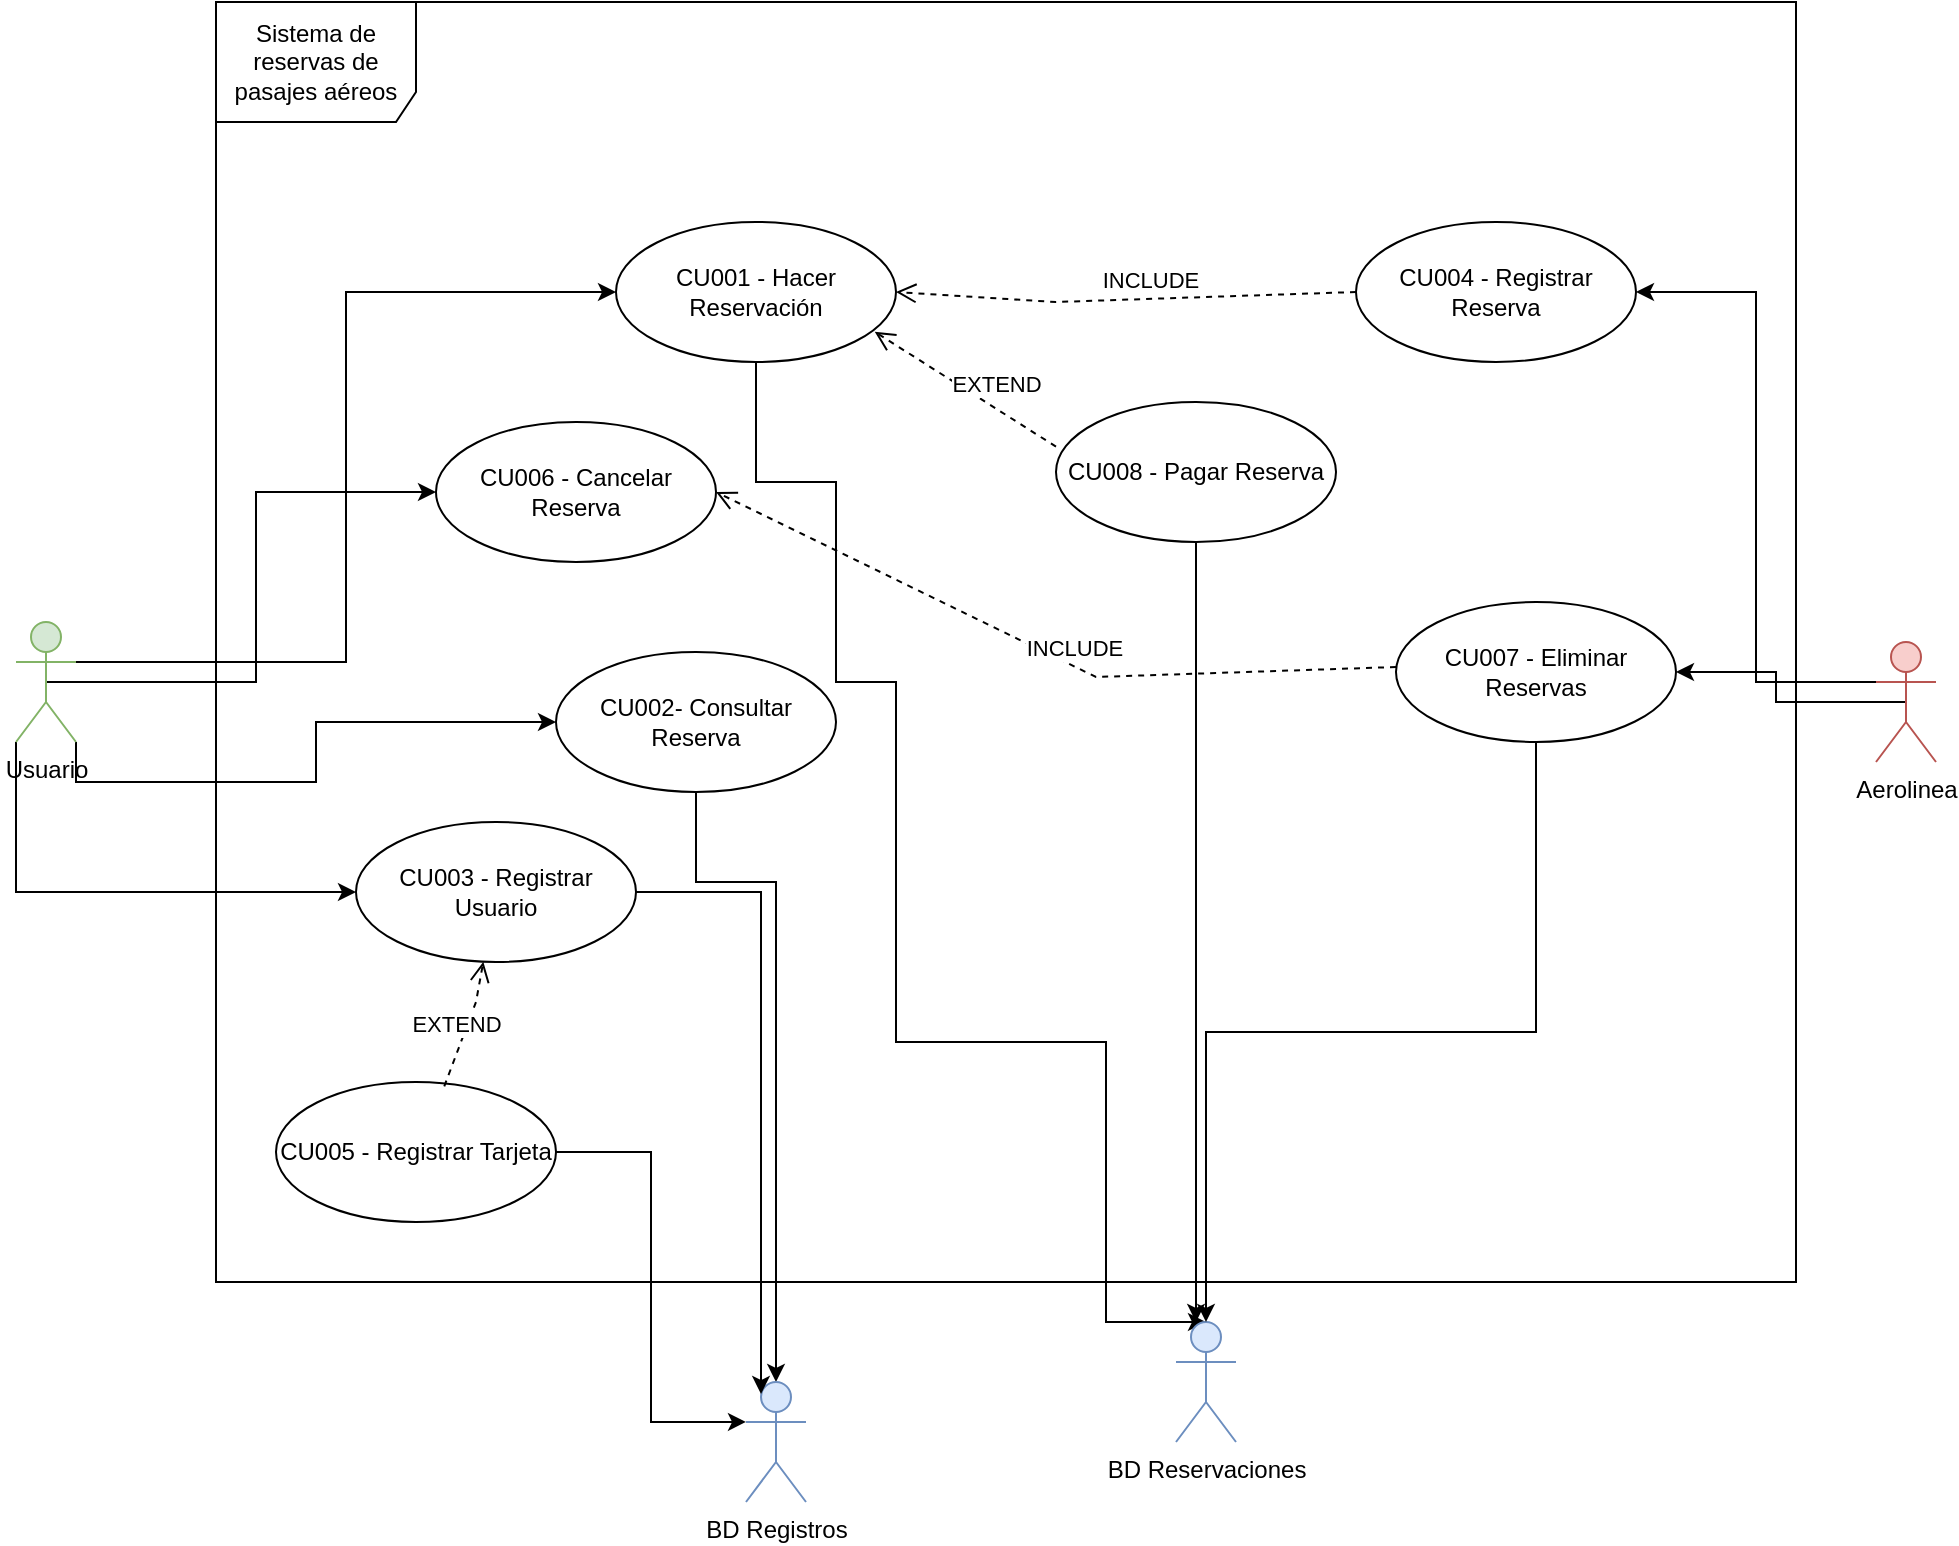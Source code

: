 <mxfile version="20.4.0" type="device"><diagram id="qN5Yog9m3NcNYrI_G46H" name="Página-1"><mxGraphModel dx="1980" dy="608" grid="1" gridSize="10" guides="1" tooltips="1" connect="1" arrows="1" fold="1" page="1" pageScale="1" pageWidth="827" pageHeight="1169" math="0" shadow="0"><root><mxCell id="0"/><mxCell id="1" parent="0"/><mxCell id="XXxEJHG7Bf7oKZWcPrCG-1" value="Sistema de reservas de pasajes aéreos" style="shape=umlFrame;whiteSpace=wrap;html=1;width=100;height=60;" vertex="1" parent="1"><mxGeometry x="80" width="790" height="640" as="geometry"/></mxCell><mxCell id="XXxEJHG7Bf7oKZWcPrCG-6" style="edgeStyle=orthogonalEdgeStyle;rounded=0;orthogonalLoop=1;jettySize=auto;html=1;exitX=1;exitY=0.333;exitDx=0;exitDy=0;exitPerimeter=0;entryX=0;entryY=0.5;entryDx=0;entryDy=0;" edge="1" parent="1" source="XXxEJHG7Bf7oKZWcPrCG-2" target="XXxEJHG7Bf7oKZWcPrCG-3"><mxGeometry relative="1" as="geometry"/></mxCell><mxCell id="XXxEJHG7Bf7oKZWcPrCG-11" style="edgeStyle=orthogonalEdgeStyle;rounded=0;orthogonalLoop=1;jettySize=auto;html=1;exitX=1;exitY=1;exitDx=0;exitDy=0;exitPerimeter=0;entryX=0;entryY=0.5;entryDx=0;entryDy=0;" edge="1" parent="1" source="XXxEJHG7Bf7oKZWcPrCG-2" target="XXxEJHG7Bf7oKZWcPrCG-9"><mxGeometry relative="1" as="geometry"/></mxCell><mxCell id="XXxEJHG7Bf7oKZWcPrCG-27" style="edgeStyle=orthogonalEdgeStyle;rounded=0;orthogonalLoop=1;jettySize=auto;html=1;exitX=0;exitY=1;exitDx=0;exitDy=0;exitPerimeter=0;entryX=0;entryY=0.5;entryDx=0;entryDy=0;" edge="1" parent="1" source="XXxEJHG7Bf7oKZWcPrCG-2" target="XXxEJHG7Bf7oKZWcPrCG-26"><mxGeometry relative="1" as="geometry"/></mxCell><mxCell id="XXxEJHG7Bf7oKZWcPrCG-33" style="edgeStyle=orthogonalEdgeStyle;rounded=0;orthogonalLoop=1;jettySize=auto;html=1;exitX=0.5;exitY=0.5;exitDx=0;exitDy=0;exitPerimeter=0;entryX=0;entryY=0.5;entryDx=0;entryDy=0;" edge="1" parent="1" source="XXxEJHG7Bf7oKZWcPrCG-2" target="XXxEJHG7Bf7oKZWcPrCG-32"><mxGeometry relative="1" as="geometry"/></mxCell><mxCell id="XXxEJHG7Bf7oKZWcPrCG-2" value="Usuario" style="shape=umlActor;verticalLabelPosition=bottom;verticalAlign=top;html=1;fillColor=#d5e8d4;strokeColor=#82b366;" vertex="1" parent="1"><mxGeometry x="-20" y="310" width="30" height="60" as="geometry"/></mxCell><mxCell id="XXxEJHG7Bf7oKZWcPrCG-21" style="edgeStyle=orthogonalEdgeStyle;rounded=0;orthogonalLoop=1;jettySize=auto;html=1;exitX=0.5;exitY=1;exitDx=0;exitDy=0;entryX=0.5;entryY=0;entryDx=0;entryDy=0;entryPerimeter=0;" edge="1" parent="1" source="XXxEJHG7Bf7oKZWcPrCG-3" target="XXxEJHG7Bf7oKZWcPrCG-16"><mxGeometry relative="1" as="geometry"><Array as="points"><mxPoint x="390" y="240"/><mxPoint x="390" y="340"/><mxPoint x="420" y="340"/><mxPoint x="420" y="520"/><mxPoint x="525" y="520"/></Array></mxGeometry></mxCell><mxCell id="XXxEJHG7Bf7oKZWcPrCG-3" value="CU001 - Hacer Reservación" style="ellipse;whiteSpace=wrap;html=1;" vertex="1" parent="1"><mxGeometry x="280" y="110" width="140" height="70" as="geometry"/></mxCell><mxCell id="XXxEJHG7Bf7oKZWcPrCG-24" style="edgeStyle=orthogonalEdgeStyle;rounded=0;orthogonalLoop=1;jettySize=auto;html=1;exitX=0.5;exitY=1;exitDx=0;exitDy=0;entryX=0.5;entryY=0;entryDx=0;entryDy=0;entryPerimeter=0;" edge="1" parent="1" source="XXxEJHG7Bf7oKZWcPrCG-9" target="XXxEJHG7Bf7oKZWcPrCG-12"><mxGeometry relative="1" as="geometry"><Array as="points"><mxPoint x="360" y="440"/><mxPoint x="360" y="690"/></Array></mxGeometry></mxCell><mxCell id="XXxEJHG7Bf7oKZWcPrCG-9" value="CU002- Consultar Reserva" style="ellipse;whiteSpace=wrap;html=1;" vertex="1" parent="1"><mxGeometry x="250" y="325" width="140" height="70" as="geometry"/></mxCell><mxCell id="XXxEJHG7Bf7oKZWcPrCG-12" value="BD Registros" style="shape=umlActor;verticalLabelPosition=bottom;verticalAlign=top;html=1;fillColor=#dae8fc;strokeColor=#6c8ebf;" vertex="1" parent="1"><mxGeometry x="345" y="690" width="30" height="60" as="geometry"/></mxCell><mxCell id="XXxEJHG7Bf7oKZWcPrCG-16" value="BD Reservaciones&lt;br&gt;" style="shape=umlActor;verticalLabelPosition=bottom;verticalAlign=top;html=1;fillColor=#dae8fc;strokeColor=#6c8ebf;" vertex="1" parent="1"><mxGeometry x="560" y="660" width="30" height="60" as="geometry"/></mxCell><mxCell id="XXxEJHG7Bf7oKZWcPrCG-23" style="edgeStyle=orthogonalEdgeStyle;rounded=0;orthogonalLoop=1;jettySize=auto;html=1;exitX=0;exitY=0.333;exitDx=0;exitDy=0;exitPerimeter=0;entryX=1;entryY=0.5;entryDx=0;entryDy=0;" edge="1" parent="1" source="XXxEJHG7Bf7oKZWcPrCG-17" target="XXxEJHG7Bf7oKZWcPrCG-22"><mxGeometry relative="1" as="geometry"/></mxCell><mxCell id="XXxEJHG7Bf7oKZWcPrCG-37" style="edgeStyle=orthogonalEdgeStyle;rounded=0;orthogonalLoop=1;jettySize=auto;html=1;exitX=0.5;exitY=0.5;exitDx=0;exitDy=0;exitPerimeter=0;entryX=1;entryY=0.5;entryDx=0;entryDy=0;" edge="1" parent="1" source="XXxEJHG7Bf7oKZWcPrCG-17" target="XXxEJHG7Bf7oKZWcPrCG-34"><mxGeometry relative="1" as="geometry"/></mxCell><mxCell id="XXxEJHG7Bf7oKZWcPrCG-17" value="Aerolinea&lt;br&gt;" style="shape=umlActor;verticalLabelPosition=bottom;verticalAlign=top;html=1;fillColor=#f8cecc;strokeColor=#b85450;" vertex="1" parent="1"><mxGeometry x="910" y="320" width="30" height="60" as="geometry"/></mxCell><mxCell id="XXxEJHG7Bf7oKZWcPrCG-22" value="CU004 - Registrar Reserva" style="ellipse;whiteSpace=wrap;html=1;" vertex="1" parent="1"><mxGeometry x="650" y="110" width="140" height="70" as="geometry"/></mxCell><mxCell id="XXxEJHG7Bf7oKZWcPrCG-25" value="INCLUDE&lt;br&gt;" style="html=1;verticalAlign=bottom;endArrow=open;dashed=1;endSize=8;rounded=0;exitX=0;exitY=0.5;exitDx=0;exitDy=0;entryX=1;entryY=0.5;entryDx=0;entryDy=0;" edge="1" parent="1" source="XXxEJHG7Bf7oKZWcPrCG-22" target="XXxEJHG7Bf7oKZWcPrCG-3"><mxGeometry x="-0.101" relative="1" as="geometry"><mxPoint x="510" y="320" as="sourcePoint"/><mxPoint x="430" y="320" as="targetPoint"/><Array as="points"><mxPoint x="500" y="150"/></Array><mxPoint as="offset"/></mxGeometry></mxCell><mxCell id="XXxEJHG7Bf7oKZWcPrCG-28" style="edgeStyle=orthogonalEdgeStyle;rounded=0;orthogonalLoop=1;jettySize=auto;html=1;exitX=1;exitY=0.5;exitDx=0;exitDy=0;entryX=0.25;entryY=0.1;entryDx=0;entryDy=0;entryPerimeter=0;" edge="1" parent="1" source="XXxEJHG7Bf7oKZWcPrCG-26" target="XXxEJHG7Bf7oKZWcPrCG-12"><mxGeometry relative="1" as="geometry"/></mxCell><mxCell id="XXxEJHG7Bf7oKZWcPrCG-26" value="CU003 - Registrar Usuario" style="ellipse;whiteSpace=wrap;html=1;" vertex="1" parent="1"><mxGeometry x="150" y="410" width="140" height="70" as="geometry"/></mxCell><mxCell id="XXxEJHG7Bf7oKZWcPrCG-31" style="edgeStyle=orthogonalEdgeStyle;rounded=0;orthogonalLoop=1;jettySize=auto;html=1;exitX=1;exitY=0.5;exitDx=0;exitDy=0;entryX=0;entryY=0.333;entryDx=0;entryDy=0;entryPerimeter=0;" edge="1" parent="1" source="XXxEJHG7Bf7oKZWcPrCG-29" target="XXxEJHG7Bf7oKZWcPrCG-12"><mxGeometry relative="1" as="geometry"/></mxCell><mxCell id="XXxEJHG7Bf7oKZWcPrCG-29" value="CU005 - Registrar Tarjeta" style="ellipse;whiteSpace=wrap;html=1;" vertex="1" parent="1"><mxGeometry x="110" y="540" width="140" height="70" as="geometry"/></mxCell><mxCell id="XXxEJHG7Bf7oKZWcPrCG-30" value="EXTEND&lt;br&gt;" style="html=1;verticalAlign=bottom;endArrow=open;dashed=1;endSize=8;rounded=0;exitX=0.601;exitY=0.031;exitDx=0;exitDy=0;exitPerimeter=0;" edge="1" parent="1" source="XXxEJHG7Bf7oKZWcPrCG-29" target="XXxEJHG7Bf7oKZWcPrCG-26"><mxGeometry x="-0.304" y="2" relative="1" as="geometry"><mxPoint x="200" y="530" as="sourcePoint"/><mxPoint x="120" y="530" as="targetPoint"/><Array as="points"><mxPoint x="210" y="500"/></Array><mxPoint as="offset"/></mxGeometry></mxCell><mxCell id="XXxEJHG7Bf7oKZWcPrCG-32" value="CU006 - Cancelar Reserva" style="ellipse;whiteSpace=wrap;html=1;" vertex="1" parent="1"><mxGeometry x="190" y="210" width="140" height="70" as="geometry"/></mxCell><mxCell id="XXxEJHG7Bf7oKZWcPrCG-38" style="edgeStyle=orthogonalEdgeStyle;rounded=0;orthogonalLoop=1;jettySize=auto;html=1;exitX=0.5;exitY=1;exitDx=0;exitDy=0;entryX=0.5;entryY=0;entryDx=0;entryDy=0;entryPerimeter=0;" edge="1" parent="1" source="XXxEJHG7Bf7oKZWcPrCG-34" target="XXxEJHG7Bf7oKZWcPrCG-16"><mxGeometry relative="1" as="geometry"/></mxCell><mxCell id="XXxEJHG7Bf7oKZWcPrCG-34" value="CU007 - Eliminar Reservas" style="ellipse;whiteSpace=wrap;html=1;" vertex="1" parent="1"><mxGeometry x="670" y="300" width="140" height="70" as="geometry"/></mxCell><mxCell id="XXxEJHG7Bf7oKZWcPrCG-35" value="INCLUDE&lt;br&gt;" style="html=1;verticalAlign=bottom;endArrow=open;dashed=1;endSize=8;rounded=0;exitX=0;exitY=0.5;exitDx=0;exitDy=0;entryX=1;entryY=0.5;entryDx=0;entryDy=0;" edge="1" parent="1" target="XXxEJHG7Bf7oKZWcPrCG-32"><mxGeometry x="-0.101" relative="1" as="geometry"><mxPoint x="670" y="332.5" as="sourcePoint"/><mxPoint x="440" y="332.5" as="targetPoint"/><Array as="points"><mxPoint x="520" y="337.5"/></Array><mxPoint as="offset"/></mxGeometry></mxCell><mxCell id="XXxEJHG7Bf7oKZWcPrCG-41" style="edgeStyle=orthogonalEdgeStyle;rounded=0;orthogonalLoop=1;jettySize=auto;html=1;exitX=0.5;exitY=1;exitDx=0;exitDy=0;" edge="1" parent="1" source="XXxEJHG7Bf7oKZWcPrCG-39"><mxGeometry relative="1" as="geometry"><mxPoint x="570" y="660" as="targetPoint"/></mxGeometry></mxCell><mxCell id="XXxEJHG7Bf7oKZWcPrCG-39" value="CU008 - Pagar Reserva" style="ellipse;whiteSpace=wrap;html=1;" vertex="1" parent="1"><mxGeometry x="500" y="200" width="140" height="70" as="geometry"/></mxCell><mxCell id="XXxEJHG7Bf7oKZWcPrCG-40" value="EXTEND&lt;br&gt;" style="html=1;verticalAlign=bottom;endArrow=open;dashed=1;endSize=8;rounded=0;exitX=0.601;exitY=0.031;exitDx=0;exitDy=0;exitPerimeter=0;entryX=0.924;entryY=0.784;entryDx=0;entryDy=0;entryPerimeter=0;" edge="1" parent="1" target="XXxEJHG7Bf7oKZWcPrCG-3"><mxGeometry x="-0.305" y="-3" relative="1" as="geometry"><mxPoint x="500.0" y="222.32" as="sourcePoint"/><mxPoint x="519.458" y="160.003" as="targetPoint"/><Array as="points"/><mxPoint as="offset"/></mxGeometry></mxCell></root></mxGraphModel></diagram></mxfile>